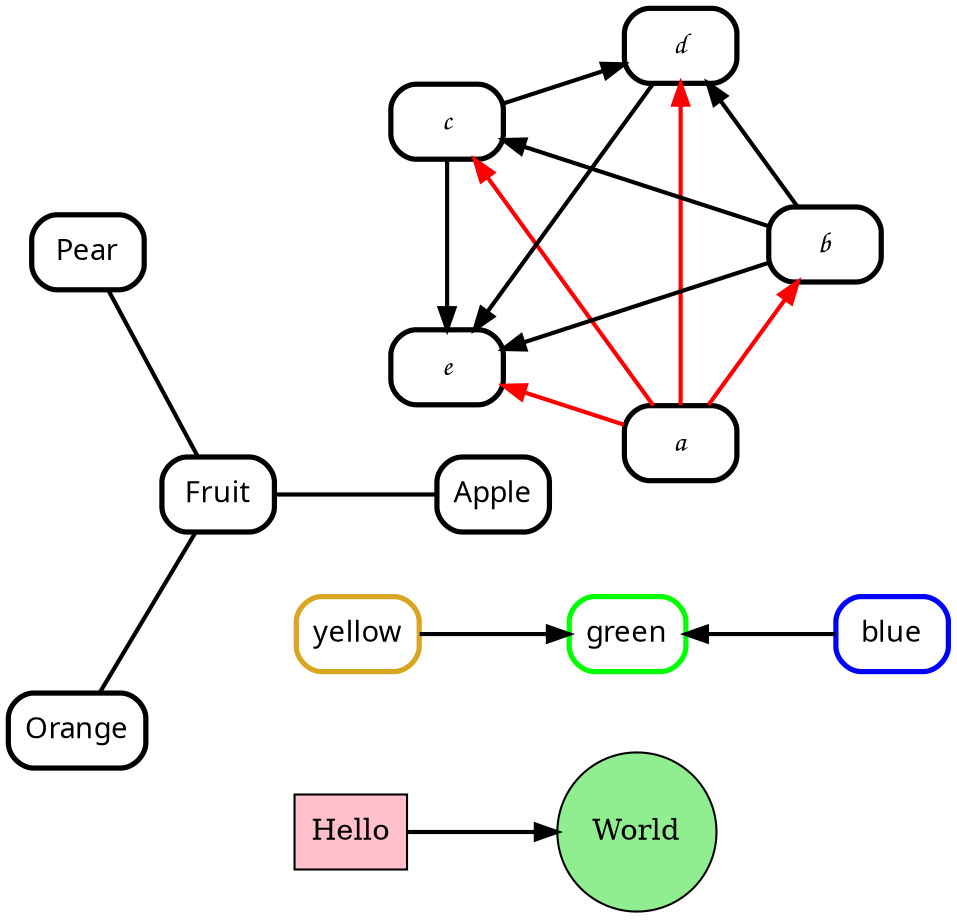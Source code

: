 ﻿// Here's an example graph!
// If you don't see anything on the right panel, make sure you have graphviz installed.
// Go to Help -> Install Dot to install, and make sure the right paths are set in the settings.
// Hint: use Ctrl + Space for auto-complete
digraph {

	graph[layout=circo] # try commenting out this line
	
	graph[bgcolor=transparent] # optional default graph attributes 
	node[shape=box, style=filled, fillcolor=transparent] # optional default node attributes
	edge[penwidth=2] #optional default edge attributes

	Hello [fillcolor=pink]; World[fillcolor=lightgreen, shape=circle]
	Hello -> World
	
	subgraph {
		node[style=rounded, fontname="Aharoni", penwidth=2.5]
		
		subgraph {
			node[fontname="Comic Sans MS"]
			a -> { b -> { { c-> d } -> e } } [color=red]
		}
		Fruit -> {Apple Pear Orange} [arrowhead=none]
		
		yellow [color=goldenrod]
		green [color=green]
		blue [color=blue]
		{yellow blue} -> green
	}
}